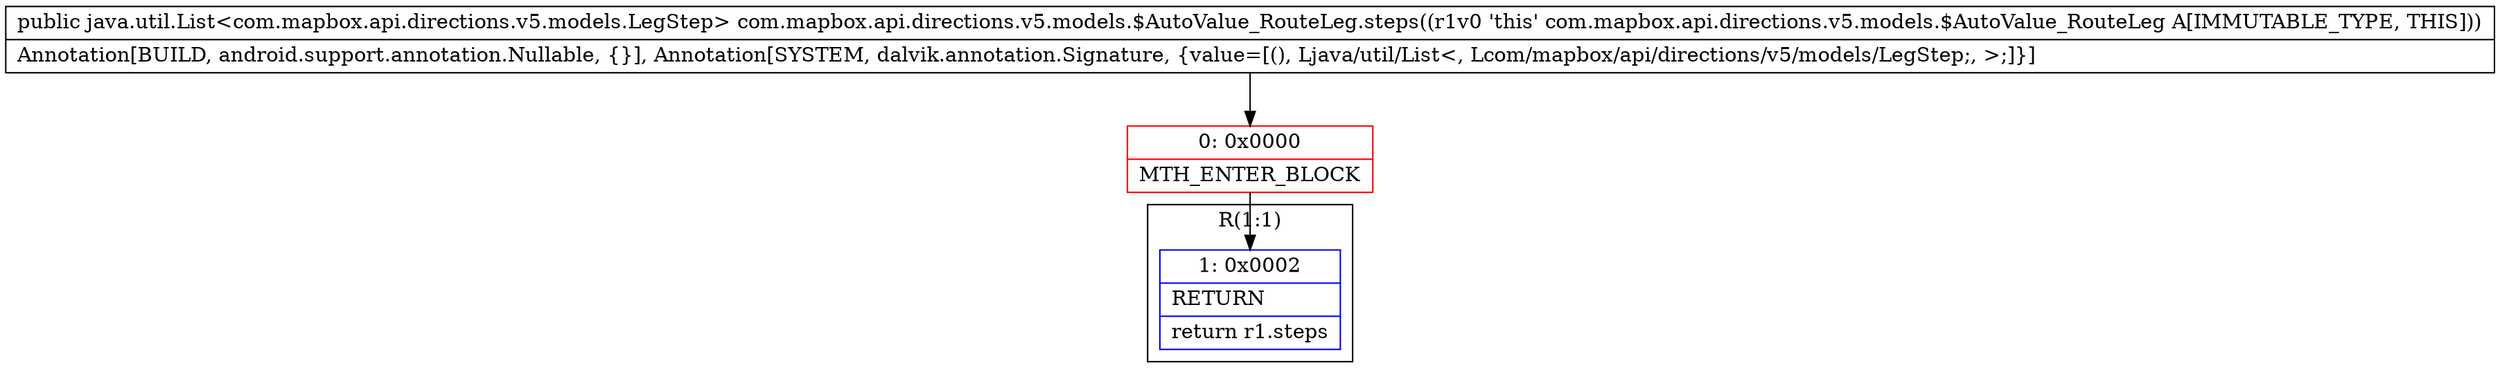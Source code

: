 digraph "CFG forcom.mapbox.api.directions.v5.models.$AutoValue_RouteLeg.steps()Ljava\/util\/List;" {
subgraph cluster_Region_1354174996 {
label = "R(1:1)";
node [shape=record,color=blue];
Node_1 [shape=record,label="{1\:\ 0x0002|RETURN\l|return r1.steps\l}"];
}
Node_0 [shape=record,color=red,label="{0\:\ 0x0000|MTH_ENTER_BLOCK\l}"];
MethodNode[shape=record,label="{public java.util.List\<com.mapbox.api.directions.v5.models.LegStep\> com.mapbox.api.directions.v5.models.$AutoValue_RouteLeg.steps((r1v0 'this' com.mapbox.api.directions.v5.models.$AutoValue_RouteLeg A[IMMUTABLE_TYPE, THIS]))  | Annotation[BUILD, android.support.annotation.Nullable, \{\}], Annotation[SYSTEM, dalvik.annotation.Signature, \{value=[(), Ljava\/util\/List\<, Lcom\/mapbox\/api\/directions\/v5\/models\/LegStep;, \>;]\}]\l}"];
MethodNode -> Node_0;
Node_0 -> Node_1;
}

